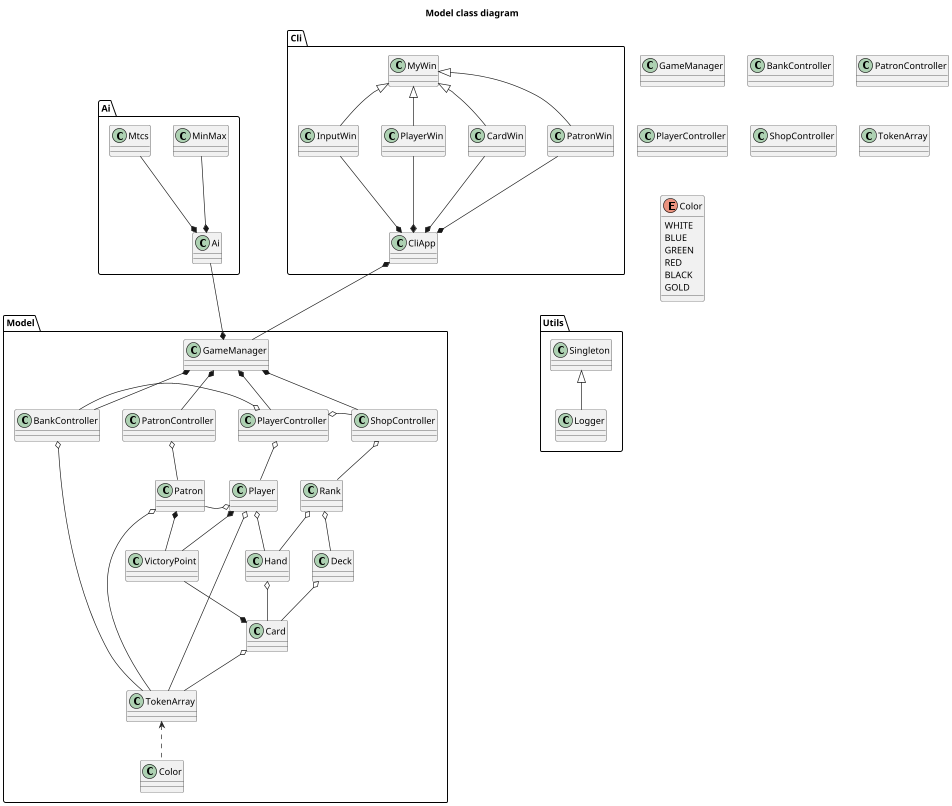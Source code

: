 @startuml classDiagram
title Model class diagram
scale 0.65

package Model {
    GameManager *-- BankController
    GameManager *-- PatronController
    GameManager *-- PlayerController
    GameManager *-- ShopController

    PatronController o-- Patron
    Patron o-- TokenArray

    BankController o-down- TokenArray

    PlayerController o-- Player
    Player o-- TokenArray
    Player o-- Hand
    Player o-- Patron

    ShopController o-- Rank
    Rank o-- Hand
    Rank o-- Deck

    Deck o-- Card
    Hand o-- Card

    Card o-- TokenArray
    TokenArray <.. Color


    BankController .r[hidden]. PatronController
    PatronController .r[hidden]. PlayerController
    PlayerController .r[hidden]. ShopController

    Patron .r[hidden]. Player
    Player .r[hidden]. Rank


    VictoryPoint .r[hidden]. Hand
    VictoryPoint -[norank]-* Patron
    VictoryPoint -[norank]-* Card
    VictoryPoint -[norank]-* Player

    PlayerController o-[norank]- BankController
    PlayerController o-[norank]- ShopController
}

package Cli {
    CliApp *-d- GameManager
    CliApp *-u- PatronWin
    CliApp *-u- CardWin
    CliApp *-u- PlayerWin
    CliApp *-u- InputWin
    MyWin <|-d- PatronWin
    MyWin <|-d- CardWin
    MyWin <|-d- PlayerWin
    MyWin <|-d- InputWin
}

package Ai {
    Ai --* GameManager
    Ai *-u- Mtcs
    Ai *-u- MinMax

    Ai -[hidden]l- MyWin
}

package Utils {
    Singleton <|-- Logger

    Singleton --[hidden]u- PatronWin
}




class GameManager {
}


class BankController {
}

class PatronController {
}

class PlayerController {
}

class ShopController {
}









class TokenArray {
}


enum Color {
    WHITE
    BLUE
    GREEN
    RED
    BLACK
    GOLD
}

@enduml
